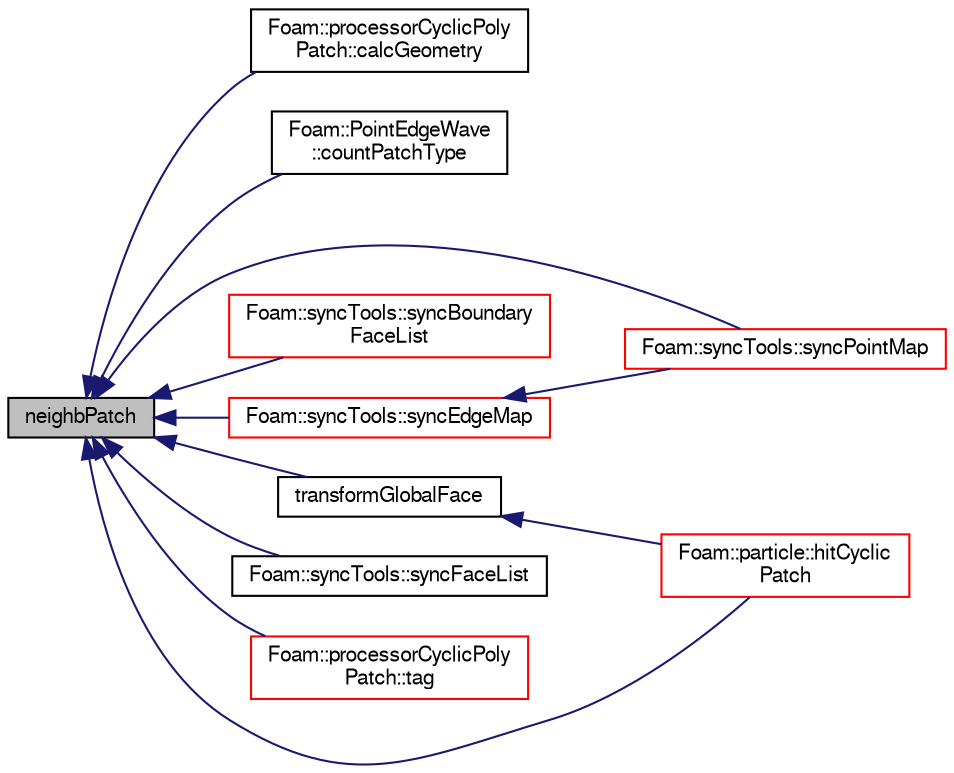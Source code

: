 digraph "neighbPatch"
{
  bgcolor="transparent";
  edge [fontname="FreeSans",fontsize="10",labelfontname="FreeSans",labelfontsize="10"];
  node [fontname="FreeSans",fontsize="10",shape=record];
  rankdir="LR";
  Node1609 [label="neighbPatch",height=0.2,width=0.4,color="black", fillcolor="grey75", style="filled", fontcolor="black"];
  Node1609 -> Node1610 [dir="back",color="midnightblue",fontsize="10",style="solid",fontname="FreeSans"];
  Node1610 [label="Foam::processorCyclicPoly\lPatch::calcGeometry",height=0.2,width=0.4,color="black",URL="$a27458.html#a58bb4c0382e9ee570811fb3f005a0a97",tooltip="Calculate the patch geometry. "];
  Node1609 -> Node1611 [dir="back",color="midnightblue",fontsize="10",style="solid",fontname="FreeSans"];
  Node1611 [label="Foam::PointEdgeWave\l::countPatchType",height=0.2,width=0.4,color="black",URL="$a24858.html#a774d50194a0ab5809347d4eb20808ff6"];
  Node1609 -> Node1612 [dir="back",color="midnightblue",fontsize="10",style="solid",fontname="FreeSans"];
  Node1612 [label="Foam::particle::hitCyclic\lPatch",height=0.2,width=0.4,color="red",URL="$a23586.html#a18d4a8f6e9443b58d4ba678034d03d19",tooltip="Overridable function to handle the particle hitting a cyclicPatch. "];
  Node1609 -> Node1618 [dir="back",color="midnightblue",fontsize="10",style="solid",fontname="FreeSans"];
  Node1618 [label="Foam::syncTools::syncBoundary\lFaceList",height=0.2,width=0.4,color="red",URL="$a27502.html#a1885668646afb3cf257512c56daa9b2f",tooltip="Synchronize values on boundary faces only. "];
  Node1609 -> Node1824 [dir="back",color="midnightblue",fontsize="10",style="solid",fontname="FreeSans"];
  Node1824 [label="Foam::syncTools::syncEdgeMap",height=0.2,width=0.4,color="red",URL="$a27502.html#a154ac086463b8d7a0eed8c4539d3ab73",tooltip="Synchronize values on selected edges. "];
  Node1824 -> Node1829 [dir="back",color="midnightblue",fontsize="10",style="solid",fontname="FreeSans"];
  Node1829 [label="Foam::syncTools::syncPointMap",height=0.2,width=0.4,color="red",URL="$a27502.html#a08bdf5c6403dd4367d1714c3d5b4145d",tooltip="Synchronize values on selected points. "];
  Node1609 -> Node1743 [dir="back",color="midnightblue",fontsize="10",style="solid",fontname="FreeSans"];
  Node1743 [label="Foam::syncTools::syncFaceList",height=0.2,width=0.4,color="black",URL="$a27502.html#abbce369b7f4597ea87c95f9b17cb707f"];
  Node1609 -> Node1829 [dir="back",color="midnightblue",fontsize="10",style="solid",fontname="FreeSans"];
  Node1609 -> Node1831 [dir="back",color="midnightblue",fontsize="10",style="solid",fontname="FreeSans"];
  Node1831 [label="Foam::processorCyclicPoly\lPatch::tag",height=0.2,width=0.4,color="red",URL="$a27458.html#a99a5c46d528d603fa3114da2eb23cfe1",tooltip="Return message tag to use for communication. "];
  Node1609 -> Node1856 [dir="back",color="midnightblue",fontsize="10",style="solid",fontname="FreeSans"];
  Node1856 [label="transformGlobalFace",height=0.2,width=0.4,color="black",URL="$a27434.html#aa5af908ce117c3633484f843f2e1cca3"];
  Node1856 -> Node1612 [dir="back",color="midnightblue",fontsize="10",style="solid",fontname="FreeSans"];
}
